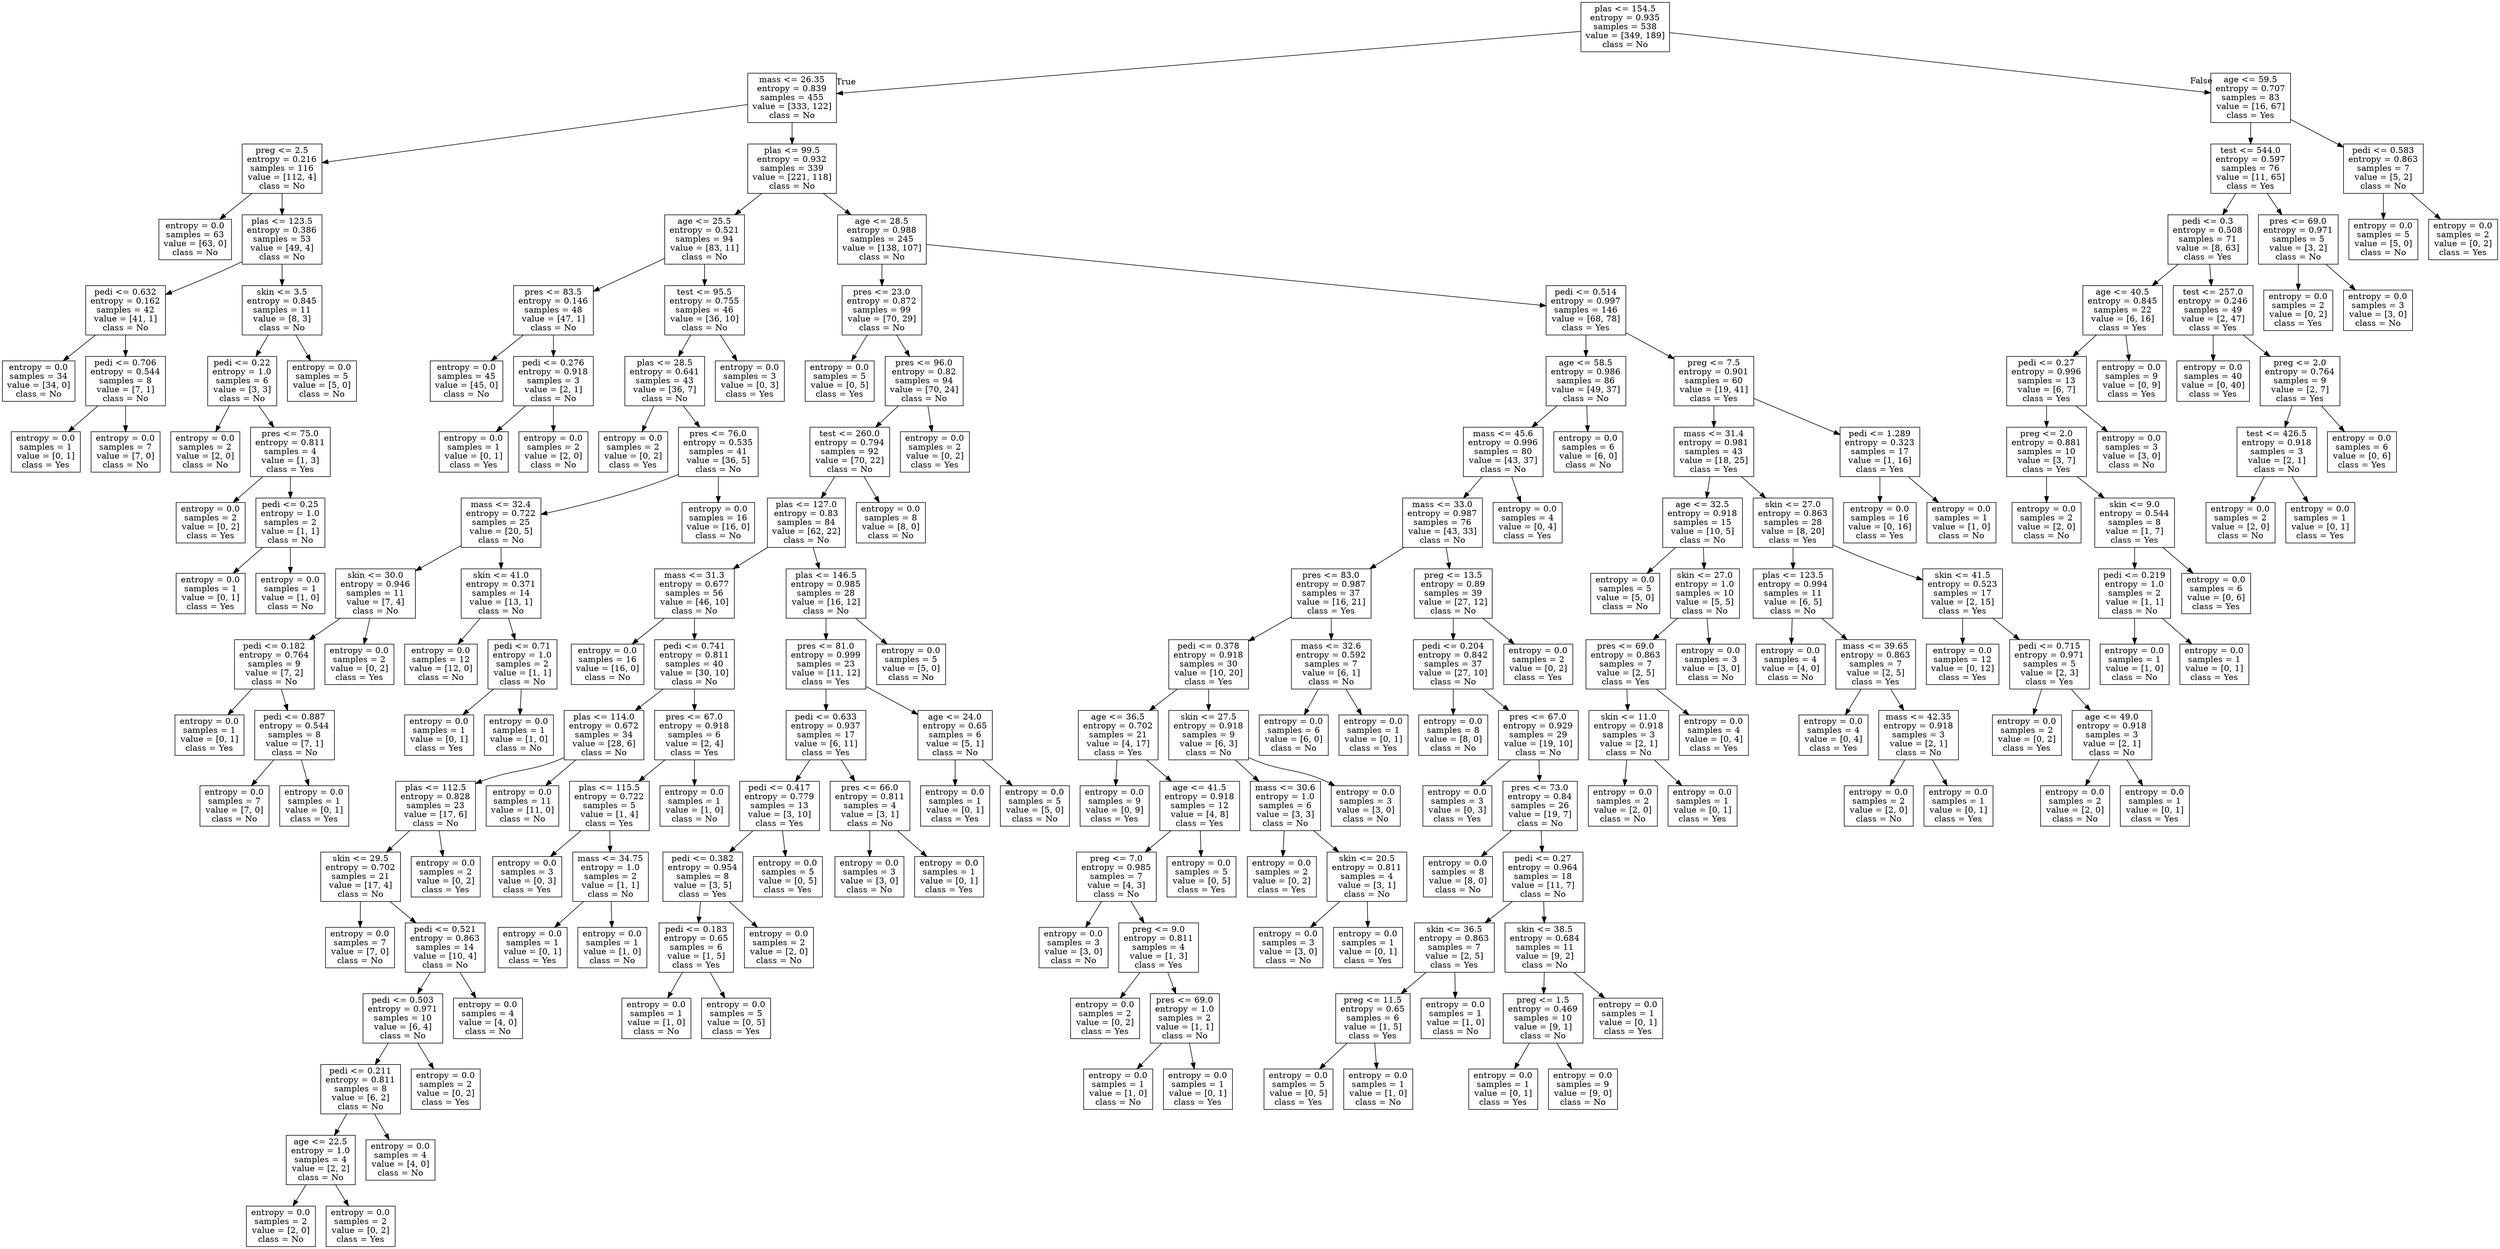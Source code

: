 digraph Tree {
node [shape=box] ;
0 [label="plas <= 154.5\nentropy = 0.935\nsamples = 538\nvalue = [349, 189]\nclass = No"] ;
1 [label="mass <= 26.35\nentropy = 0.839\nsamples = 455\nvalue = [333, 122]\nclass = No"] ;
0 -> 1 [labeldistance=2.5, labelangle=45, headlabel="True"] ;
2 [label="preg <= 2.5\nentropy = 0.216\nsamples = 116\nvalue = [112, 4]\nclass = No"] ;
1 -> 2 ;
3 [label="entropy = 0.0\nsamples = 63\nvalue = [63, 0]\nclass = No"] ;
2 -> 3 ;
4 [label="plas <= 123.5\nentropy = 0.386\nsamples = 53\nvalue = [49, 4]\nclass = No"] ;
2 -> 4 ;
5 [label="pedi <= 0.632\nentropy = 0.162\nsamples = 42\nvalue = [41, 1]\nclass = No"] ;
4 -> 5 ;
6 [label="entropy = 0.0\nsamples = 34\nvalue = [34, 0]\nclass = No"] ;
5 -> 6 ;
7 [label="pedi <= 0.706\nentropy = 0.544\nsamples = 8\nvalue = [7, 1]\nclass = No"] ;
5 -> 7 ;
8 [label="entropy = 0.0\nsamples = 1\nvalue = [0, 1]\nclass = Yes"] ;
7 -> 8 ;
9 [label="entropy = 0.0\nsamples = 7\nvalue = [7, 0]\nclass = No"] ;
7 -> 9 ;
10 [label="skin <= 3.5\nentropy = 0.845\nsamples = 11\nvalue = [8, 3]\nclass = No"] ;
4 -> 10 ;
11 [label="pedi <= 0.22\nentropy = 1.0\nsamples = 6\nvalue = [3, 3]\nclass = No"] ;
10 -> 11 ;
12 [label="entropy = 0.0\nsamples = 2\nvalue = [2, 0]\nclass = No"] ;
11 -> 12 ;
13 [label="pres <= 75.0\nentropy = 0.811\nsamples = 4\nvalue = [1, 3]\nclass = Yes"] ;
11 -> 13 ;
14 [label="entropy = 0.0\nsamples = 2\nvalue = [0, 2]\nclass = Yes"] ;
13 -> 14 ;
15 [label="pedi <= 0.25\nentropy = 1.0\nsamples = 2\nvalue = [1, 1]\nclass = No"] ;
13 -> 15 ;
16 [label="entropy = 0.0\nsamples = 1\nvalue = [0, 1]\nclass = Yes"] ;
15 -> 16 ;
17 [label="entropy = 0.0\nsamples = 1\nvalue = [1, 0]\nclass = No"] ;
15 -> 17 ;
18 [label="entropy = 0.0\nsamples = 5\nvalue = [5, 0]\nclass = No"] ;
10 -> 18 ;
19 [label="plas <= 99.5\nentropy = 0.932\nsamples = 339\nvalue = [221, 118]\nclass = No"] ;
1 -> 19 ;
20 [label="age <= 25.5\nentropy = 0.521\nsamples = 94\nvalue = [83, 11]\nclass = No"] ;
19 -> 20 ;
21 [label="pres <= 83.5\nentropy = 0.146\nsamples = 48\nvalue = [47, 1]\nclass = No"] ;
20 -> 21 ;
22 [label="entropy = 0.0\nsamples = 45\nvalue = [45, 0]\nclass = No"] ;
21 -> 22 ;
23 [label="pedi <= 0.276\nentropy = 0.918\nsamples = 3\nvalue = [2, 1]\nclass = No"] ;
21 -> 23 ;
24 [label="entropy = 0.0\nsamples = 1\nvalue = [0, 1]\nclass = Yes"] ;
23 -> 24 ;
25 [label="entropy = 0.0\nsamples = 2\nvalue = [2, 0]\nclass = No"] ;
23 -> 25 ;
26 [label="test <= 95.5\nentropy = 0.755\nsamples = 46\nvalue = [36, 10]\nclass = No"] ;
20 -> 26 ;
27 [label="plas <= 28.5\nentropy = 0.641\nsamples = 43\nvalue = [36, 7]\nclass = No"] ;
26 -> 27 ;
28 [label="entropy = 0.0\nsamples = 2\nvalue = [0, 2]\nclass = Yes"] ;
27 -> 28 ;
29 [label="pres <= 76.0\nentropy = 0.535\nsamples = 41\nvalue = [36, 5]\nclass = No"] ;
27 -> 29 ;
30 [label="mass <= 32.4\nentropy = 0.722\nsamples = 25\nvalue = [20, 5]\nclass = No"] ;
29 -> 30 ;
31 [label="skin <= 30.0\nentropy = 0.946\nsamples = 11\nvalue = [7, 4]\nclass = No"] ;
30 -> 31 ;
32 [label="pedi <= 0.182\nentropy = 0.764\nsamples = 9\nvalue = [7, 2]\nclass = No"] ;
31 -> 32 ;
33 [label="entropy = 0.0\nsamples = 1\nvalue = [0, 1]\nclass = Yes"] ;
32 -> 33 ;
34 [label="pedi <= 0.887\nentropy = 0.544\nsamples = 8\nvalue = [7, 1]\nclass = No"] ;
32 -> 34 ;
35 [label="entropy = 0.0\nsamples = 7\nvalue = [7, 0]\nclass = No"] ;
34 -> 35 ;
36 [label="entropy = 0.0\nsamples = 1\nvalue = [0, 1]\nclass = Yes"] ;
34 -> 36 ;
37 [label="entropy = 0.0\nsamples = 2\nvalue = [0, 2]\nclass = Yes"] ;
31 -> 37 ;
38 [label="skin <= 41.0\nentropy = 0.371\nsamples = 14\nvalue = [13, 1]\nclass = No"] ;
30 -> 38 ;
39 [label="entropy = 0.0\nsamples = 12\nvalue = [12, 0]\nclass = No"] ;
38 -> 39 ;
40 [label="pedi <= 0.71\nentropy = 1.0\nsamples = 2\nvalue = [1, 1]\nclass = No"] ;
38 -> 40 ;
41 [label="entropy = 0.0\nsamples = 1\nvalue = [0, 1]\nclass = Yes"] ;
40 -> 41 ;
42 [label="entropy = 0.0\nsamples = 1\nvalue = [1, 0]\nclass = No"] ;
40 -> 42 ;
43 [label="entropy = 0.0\nsamples = 16\nvalue = [16, 0]\nclass = No"] ;
29 -> 43 ;
44 [label="entropy = 0.0\nsamples = 3\nvalue = [0, 3]\nclass = Yes"] ;
26 -> 44 ;
45 [label="age <= 28.5\nentropy = 0.988\nsamples = 245\nvalue = [138, 107]\nclass = No"] ;
19 -> 45 ;
46 [label="pres <= 23.0\nentropy = 0.872\nsamples = 99\nvalue = [70, 29]\nclass = No"] ;
45 -> 46 ;
47 [label="entropy = 0.0\nsamples = 5\nvalue = [0, 5]\nclass = Yes"] ;
46 -> 47 ;
48 [label="pres <= 96.0\nentropy = 0.82\nsamples = 94\nvalue = [70, 24]\nclass = No"] ;
46 -> 48 ;
49 [label="test <= 260.0\nentropy = 0.794\nsamples = 92\nvalue = [70, 22]\nclass = No"] ;
48 -> 49 ;
50 [label="plas <= 127.0\nentropy = 0.83\nsamples = 84\nvalue = [62, 22]\nclass = No"] ;
49 -> 50 ;
51 [label="mass <= 31.3\nentropy = 0.677\nsamples = 56\nvalue = [46, 10]\nclass = No"] ;
50 -> 51 ;
52 [label="entropy = 0.0\nsamples = 16\nvalue = [16, 0]\nclass = No"] ;
51 -> 52 ;
53 [label="pedi <= 0.741\nentropy = 0.811\nsamples = 40\nvalue = [30, 10]\nclass = No"] ;
51 -> 53 ;
54 [label="plas <= 114.0\nentropy = 0.672\nsamples = 34\nvalue = [28, 6]\nclass = No"] ;
53 -> 54 ;
55 [label="plas <= 112.5\nentropy = 0.828\nsamples = 23\nvalue = [17, 6]\nclass = No"] ;
54 -> 55 ;
56 [label="skin <= 29.5\nentropy = 0.702\nsamples = 21\nvalue = [17, 4]\nclass = No"] ;
55 -> 56 ;
57 [label="entropy = 0.0\nsamples = 7\nvalue = [7, 0]\nclass = No"] ;
56 -> 57 ;
58 [label="pedi <= 0.521\nentropy = 0.863\nsamples = 14\nvalue = [10, 4]\nclass = No"] ;
56 -> 58 ;
59 [label="pedi <= 0.503\nentropy = 0.971\nsamples = 10\nvalue = [6, 4]\nclass = No"] ;
58 -> 59 ;
60 [label="pedi <= 0.211\nentropy = 0.811\nsamples = 8\nvalue = [6, 2]\nclass = No"] ;
59 -> 60 ;
61 [label="age <= 22.5\nentropy = 1.0\nsamples = 4\nvalue = [2, 2]\nclass = No"] ;
60 -> 61 ;
62 [label="entropy = 0.0\nsamples = 2\nvalue = [2, 0]\nclass = No"] ;
61 -> 62 ;
63 [label="entropy = 0.0\nsamples = 2\nvalue = [0, 2]\nclass = Yes"] ;
61 -> 63 ;
64 [label="entropy = 0.0\nsamples = 4\nvalue = [4, 0]\nclass = No"] ;
60 -> 64 ;
65 [label="entropy = 0.0\nsamples = 2\nvalue = [0, 2]\nclass = Yes"] ;
59 -> 65 ;
66 [label="entropy = 0.0\nsamples = 4\nvalue = [4, 0]\nclass = No"] ;
58 -> 66 ;
67 [label="entropy = 0.0\nsamples = 2\nvalue = [0, 2]\nclass = Yes"] ;
55 -> 67 ;
68 [label="entropy = 0.0\nsamples = 11\nvalue = [11, 0]\nclass = No"] ;
54 -> 68 ;
69 [label="pres <= 67.0\nentropy = 0.918\nsamples = 6\nvalue = [2, 4]\nclass = Yes"] ;
53 -> 69 ;
70 [label="plas <= 115.5\nentropy = 0.722\nsamples = 5\nvalue = [1, 4]\nclass = Yes"] ;
69 -> 70 ;
71 [label="entropy = 0.0\nsamples = 3\nvalue = [0, 3]\nclass = Yes"] ;
70 -> 71 ;
72 [label="mass <= 34.75\nentropy = 1.0\nsamples = 2\nvalue = [1, 1]\nclass = No"] ;
70 -> 72 ;
73 [label="entropy = 0.0\nsamples = 1\nvalue = [0, 1]\nclass = Yes"] ;
72 -> 73 ;
74 [label="entropy = 0.0\nsamples = 1\nvalue = [1, 0]\nclass = No"] ;
72 -> 74 ;
75 [label="entropy = 0.0\nsamples = 1\nvalue = [1, 0]\nclass = No"] ;
69 -> 75 ;
76 [label="plas <= 146.5\nentropy = 0.985\nsamples = 28\nvalue = [16, 12]\nclass = No"] ;
50 -> 76 ;
77 [label="pres <= 81.0\nentropy = 0.999\nsamples = 23\nvalue = [11, 12]\nclass = Yes"] ;
76 -> 77 ;
78 [label="pedi <= 0.633\nentropy = 0.937\nsamples = 17\nvalue = [6, 11]\nclass = Yes"] ;
77 -> 78 ;
79 [label="pedi <= 0.417\nentropy = 0.779\nsamples = 13\nvalue = [3, 10]\nclass = Yes"] ;
78 -> 79 ;
80 [label="pedi <= 0.382\nentropy = 0.954\nsamples = 8\nvalue = [3, 5]\nclass = Yes"] ;
79 -> 80 ;
81 [label="pedi <= 0.183\nentropy = 0.65\nsamples = 6\nvalue = [1, 5]\nclass = Yes"] ;
80 -> 81 ;
82 [label="entropy = 0.0\nsamples = 1\nvalue = [1, 0]\nclass = No"] ;
81 -> 82 ;
83 [label="entropy = 0.0\nsamples = 5\nvalue = [0, 5]\nclass = Yes"] ;
81 -> 83 ;
84 [label="entropy = 0.0\nsamples = 2\nvalue = [2, 0]\nclass = No"] ;
80 -> 84 ;
85 [label="entropy = 0.0\nsamples = 5\nvalue = [0, 5]\nclass = Yes"] ;
79 -> 85 ;
86 [label="pres <= 66.0\nentropy = 0.811\nsamples = 4\nvalue = [3, 1]\nclass = No"] ;
78 -> 86 ;
87 [label="entropy = 0.0\nsamples = 3\nvalue = [3, 0]\nclass = No"] ;
86 -> 87 ;
88 [label="entropy = 0.0\nsamples = 1\nvalue = [0, 1]\nclass = Yes"] ;
86 -> 88 ;
89 [label="age <= 24.0\nentropy = 0.65\nsamples = 6\nvalue = [5, 1]\nclass = No"] ;
77 -> 89 ;
90 [label="entropy = 0.0\nsamples = 1\nvalue = [0, 1]\nclass = Yes"] ;
89 -> 90 ;
91 [label="entropy = 0.0\nsamples = 5\nvalue = [5, 0]\nclass = No"] ;
89 -> 91 ;
92 [label="entropy = 0.0\nsamples = 5\nvalue = [5, 0]\nclass = No"] ;
76 -> 92 ;
93 [label="entropy = 0.0\nsamples = 8\nvalue = [8, 0]\nclass = No"] ;
49 -> 93 ;
94 [label="entropy = 0.0\nsamples = 2\nvalue = [0, 2]\nclass = Yes"] ;
48 -> 94 ;
95 [label="pedi <= 0.514\nentropy = 0.997\nsamples = 146\nvalue = [68, 78]\nclass = Yes"] ;
45 -> 95 ;
96 [label="age <= 58.5\nentropy = 0.986\nsamples = 86\nvalue = [49, 37]\nclass = No"] ;
95 -> 96 ;
97 [label="mass <= 45.6\nentropy = 0.996\nsamples = 80\nvalue = [43, 37]\nclass = No"] ;
96 -> 97 ;
98 [label="mass <= 33.0\nentropy = 0.987\nsamples = 76\nvalue = [43, 33]\nclass = No"] ;
97 -> 98 ;
99 [label="pres <= 83.0\nentropy = 0.987\nsamples = 37\nvalue = [16, 21]\nclass = Yes"] ;
98 -> 99 ;
100 [label="pedi <= 0.378\nentropy = 0.918\nsamples = 30\nvalue = [10, 20]\nclass = Yes"] ;
99 -> 100 ;
101 [label="age <= 36.5\nentropy = 0.702\nsamples = 21\nvalue = [4, 17]\nclass = Yes"] ;
100 -> 101 ;
102 [label="entropy = 0.0\nsamples = 9\nvalue = [0, 9]\nclass = Yes"] ;
101 -> 102 ;
103 [label="age <= 41.5\nentropy = 0.918\nsamples = 12\nvalue = [4, 8]\nclass = Yes"] ;
101 -> 103 ;
104 [label="preg <= 7.0\nentropy = 0.985\nsamples = 7\nvalue = [4, 3]\nclass = No"] ;
103 -> 104 ;
105 [label="entropy = 0.0\nsamples = 3\nvalue = [3, 0]\nclass = No"] ;
104 -> 105 ;
106 [label="preg <= 9.0\nentropy = 0.811\nsamples = 4\nvalue = [1, 3]\nclass = Yes"] ;
104 -> 106 ;
107 [label="entropy = 0.0\nsamples = 2\nvalue = [0, 2]\nclass = Yes"] ;
106 -> 107 ;
108 [label="pres <= 69.0\nentropy = 1.0\nsamples = 2\nvalue = [1, 1]\nclass = No"] ;
106 -> 108 ;
109 [label="entropy = 0.0\nsamples = 1\nvalue = [1, 0]\nclass = No"] ;
108 -> 109 ;
110 [label="entropy = 0.0\nsamples = 1\nvalue = [0, 1]\nclass = Yes"] ;
108 -> 110 ;
111 [label="entropy = 0.0\nsamples = 5\nvalue = [0, 5]\nclass = Yes"] ;
103 -> 111 ;
112 [label="skin <= 27.5\nentropy = 0.918\nsamples = 9\nvalue = [6, 3]\nclass = No"] ;
100 -> 112 ;
113 [label="mass <= 30.6\nentropy = 1.0\nsamples = 6\nvalue = [3, 3]\nclass = No"] ;
112 -> 113 ;
114 [label="entropy = 0.0\nsamples = 2\nvalue = [0, 2]\nclass = Yes"] ;
113 -> 114 ;
115 [label="skin <= 20.5\nentropy = 0.811\nsamples = 4\nvalue = [3, 1]\nclass = No"] ;
113 -> 115 ;
116 [label="entropy = 0.0\nsamples = 3\nvalue = [3, 0]\nclass = No"] ;
115 -> 116 ;
117 [label="entropy = 0.0\nsamples = 1\nvalue = [0, 1]\nclass = Yes"] ;
115 -> 117 ;
118 [label="entropy = 0.0\nsamples = 3\nvalue = [3, 0]\nclass = No"] ;
112 -> 118 ;
119 [label="mass <= 32.6\nentropy = 0.592\nsamples = 7\nvalue = [6, 1]\nclass = No"] ;
99 -> 119 ;
120 [label="entropy = 0.0\nsamples = 6\nvalue = [6, 0]\nclass = No"] ;
119 -> 120 ;
121 [label="entropy = 0.0\nsamples = 1\nvalue = [0, 1]\nclass = Yes"] ;
119 -> 121 ;
122 [label="preg <= 13.5\nentropy = 0.89\nsamples = 39\nvalue = [27, 12]\nclass = No"] ;
98 -> 122 ;
123 [label="pedi <= 0.204\nentropy = 0.842\nsamples = 37\nvalue = [27, 10]\nclass = No"] ;
122 -> 123 ;
124 [label="entropy = 0.0\nsamples = 8\nvalue = [8, 0]\nclass = No"] ;
123 -> 124 ;
125 [label="pres <= 67.0\nentropy = 0.929\nsamples = 29\nvalue = [19, 10]\nclass = No"] ;
123 -> 125 ;
126 [label="entropy = 0.0\nsamples = 3\nvalue = [0, 3]\nclass = Yes"] ;
125 -> 126 ;
127 [label="pres <= 73.0\nentropy = 0.84\nsamples = 26\nvalue = [19, 7]\nclass = No"] ;
125 -> 127 ;
128 [label="entropy = 0.0\nsamples = 8\nvalue = [8, 0]\nclass = No"] ;
127 -> 128 ;
129 [label="pedi <= 0.27\nentropy = 0.964\nsamples = 18\nvalue = [11, 7]\nclass = No"] ;
127 -> 129 ;
130 [label="skin <= 36.5\nentropy = 0.863\nsamples = 7\nvalue = [2, 5]\nclass = Yes"] ;
129 -> 130 ;
131 [label="preg <= 11.5\nentropy = 0.65\nsamples = 6\nvalue = [1, 5]\nclass = Yes"] ;
130 -> 131 ;
132 [label="entropy = 0.0\nsamples = 5\nvalue = [0, 5]\nclass = Yes"] ;
131 -> 132 ;
133 [label="entropy = 0.0\nsamples = 1\nvalue = [1, 0]\nclass = No"] ;
131 -> 133 ;
134 [label="entropy = 0.0\nsamples = 1\nvalue = [1, 0]\nclass = No"] ;
130 -> 134 ;
135 [label="skin <= 38.5\nentropy = 0.684\nsamples = 11\nvalue = [9, 2]\nclass = No"] ;
129 -> 135 ;
136 [label="preg <= 1.5\nentropy = 0.469\nsamples = 10\nvalue = [9, 1]\nclass = No"] ;
135 -> 136 ;
137 [label="entropy = 0.0\nsamples = 1\nvalue = [0, 1]\nclass = Yes"] ;
136 -> 137 ;
138 [label="entropy = 0.0\nsamples = 9\nvalue = [9, 0]\nclass = No"] ;
136 -> 138 ;
139 [label="entropy = 0.0\nsamples = 1\nvalue = [0, 1]\nclass = Yes"] ;
135 -> 139 ;
140 [label="entropy = 0.0\nsamples = 2\nvalue = [0, 2]\nclass = Yes"] ;
122 -> 140 ;
141 [label="entropy = 0.0\nsamples = 4\nvalue = [0, 4]\nclass = Yes"] ;
97 -> 141 ;
142 [label="entropy = 0.0\nsamples = 6\nvalue = [6, 0]\nclass = No"] ;
96 -> 142 ;
143 [label="preg <= 7.5\nentropy = 0.901\nsamples = 60\nvalue = [19, 41]\nclass = Yes"] ;
95 -> 143 ;
144 [label="mass <= 31.4\nentropy = 0.981\nsamples = 43\nvalue = [18, 25]\nclass = Yes"] ;
143 -> 144 ;
145 [label="age <= 32.5\nentropy = 0.918\nsamples = 15\nvalue = [10, 5]\nclass = No"] ;
144 -> 145 ;
146 [label="entropy = 0.0\nsamples = 5\nvalue = [5, 0]\nclass = No"] ;
145 -> 146 ;
147 [label="skin <= 27.0\nentropy = 1.0\nsamples = 10\nvalue = [5, 5]\nclass = No"] ;
145 -> 147 ;
148 [label="pres <= 69.0\nentropy = 0.863\nsamples = 7\nvalue = [2, 5]\nclass = Yes"] ;
147 -> 148 ;
149 [label="skin <= 11.0\nentropy = 0.918\nsamples = 3\nvalue = [2, 1]\nclass = No"] ;
148 -> 149 ;
150 [label="entropy = 0.0\nsamples = 2\nvalue = [2, 0]\nclass = No"] ;
149 -> 150 ;
151 [label="entropy = 0.0\nsamples = 1\nvalue = [0, 1]\nclass = Yes"] ;
149 -> 151 ;
152 [label="entropy = 0.0\nsamples = 4\nvalue = [0, 4]\nclass = Yes"] ;
148 -> 152 ;
153 [label="entropy = 0.0\nsamples = 3\nvalue = [3, 0]\nclass = No"] ;
147 -> 153 ;
154 [label="skin <= 27.0\nentropy = 0.863\nsamples = 28\nvalue = [8, 20]\nclass = Yes"] ;
144 -> 154 ;
155 [label="plas <= 123.5\nentropy = 0.994\nsamples = 11\nvalue = [6, 5]\nclass = No"] ;
154 -> 155 ;
156 [label="entropy = 0.0\nsamples = 4\nvalue = [4, 0]\nclass = No"] ;
155 -> 156 ;
157 [label="mass <= 39.65\nentropy = 0.863\nsamples = 7\nvalue = [2, 5]\nclass = Yes"] ;
155 -> 157 ;
158 [label="entropy = 0.0\nsamples = 4\nvalue = [0, 4]\nclass = Yes"] ;
157 -> 158 ;
159 [label="mass <= 42.35\nentropy = 0.918\nsamples = 3\nvalue = [2, 1]\nclass = No"] ;
157 -> 159 ;
160 [label="entropy = 0.0\nsamples = 2\nvalue = [2, 0]\nclass = No"] ;
159 -> 160 ;
161 [label="entropy = 0.0\nsamples = 1\nvalue = [0, 1]\nclass = Yes"] ;
159 -> 161 ;
162 [label="skin <= 41.5\nentropy = 0.523\nsamples = 17\nvalue = [2, 15]\nclass = Yes"] ;
154 -> 162 ;
163 [label="entropy = 0.0\nsamples = 12\nvalue = [0, 12]\nclass = Yes"] ;
162 -> 163 ;
164 [label="pedi <= 0.715\nentropy = 0.971\nsamples = 5\nvalue = [2, 3]\nclass = Yes"] ;
162 -> 164 ;
165 [label="entropy = 0.0\nsamples = 2\nvalue = [0, 2]\nclass = Yes"] ;
164 -> 165 ;
166 [label="age <= 49.0\nentropy = 0.918\nsamples = 3\nvalue = [2, 1]\nclass = No"] ;
164 -> 166 ;
167 [label="entropy = 0.0\nsamples = 2\nvalue = [2, 0]\nclass = No"] ;
166 -> 167 ;
168 [label="entropy = 0.0\nsamples = 1\nvalue = [0, 1]\nclass = Yes"] ;
166 -> 168 ;
169 [label="pedi <= 1.289\nentropy = 0.323\nsamples = 17\nvalue = [1, 16]\nclass = Yes"] ;
143 -> 169 ;
170 [label="entropy = 0.0\nsamples = 16\nvalue = [0, 16]\nclass = Yes"] ;
169 -> 170 ;
171 [label="entropy = 0.0\nsamples = 1\nvalue = [1, 0]\nclass = No"] ;
169 -> 171 ;
172 [label="age <= 59.5\nentropy = 0.707\nsamples = 83\nvalue = [16, 67]\nclass = Yes"] ;
0 -> 172 [labeldistance=2.5, labelangle=-45, headlabel="False"] ;
173 [label="test <= 544.0\nentropy = 0.597\nsamples = 76\nvalue = [11, 65]\nclass = Yes"] ;
172 -> 173 ;
174 [label="pedi <= 0.3\nentropy = 0.508\nsamples = 71\nvalue = [8, 63]\nclass = Yes"] ;
173 -> 174 ;
175 [label="age <= 40.5\nentropy = 0.845\nsamples = 22\nvalue = [6, 16]\nclass = Yes"] ;
174 -> 175 ;
176 [label="pedi <= 0.27\nentropy = 0.996\nsamples = 13\nvalue = [6, 7]\nclass = Yes"] ;
175 -> 176 ;
177 [label="preg <= 2.0\nentropy = 0.881\nsamples = 10\nvalue = [3, 7]\nclass = Yes"] ;
176 -> 177 ;
178 [label="entropy = 0.0\nsamples = 2\nvalue = [2, 0]\nclass = No"] ;
177 -> 178 ;
179 [label="skin <= 9.0\nentropy = 0.544\nsamples = 8\nvalue = [1, 7]\nclass = Yes"] ;
177 -> 179 ;
180 [label="pedi <= 0.219\nentropy = 1.0\nsamples = 2\nvalue = [1, 1]\nclass = No"] ;
179 -> 180 ;
181 [label="entropy = 0.0\nsamples = 1\nvalue = [1, 0]\nclass = No"] ;
180 -> 181 ;
182 [label="entropy = 0.0\nsamples = 1\nvalue = [0, 1]\nclass = Yes"] ;
180 -> 182 ;
183 [label="entropy = 0.0\nsamples = 6\nvalue = [0, 6]\nclass = Yes"] ;
179 -> 183 ;
184 [label="entropy = 0.0\nsamples = 3\nvalue = [3, 0]\nclass = No"] ;
176 -> 184 ;
185 [label="entropy = 0.0\nsamples = 9\nvalue = [0, 9]\nclass = Yes"] ;
175 -> 185 ;
186 [label="test <= 257.0\nentropy = 0.246\nsamples = 49\nvalue = [2, 47]\nclass = Yes"] ;
174 -> 186 ;
187 [label="entropy = 0.0\nsamples = 40\nvalue = [0, 40]\nclass = Yes"] ;
186 -> 187 ;
188 [label="preg <= 2.0\nentropy = 0.764\nsamples = 9\nvalue = [2, 7]\nclass = Yes"] ;
186 -> 188 ;
189 [label="test <= 426.5\nentropy = 0.918\nsamples = 3\nvalue = [2, 1]\nclass = No"] ;
188 -> 189 ;
190 [label="entropy = 0.0\nsamples = 2\nvalue = [2, 0]\nclass = No"] ;
189 -> 190 ;
191 [label="entropy = 0.0\nsamples = 1\nvalue = [0, 1]\nclass = Yes"] ;
189 -> 191 ;
192 [label="entropy = 0.0\nsamples = 6\nvalue = [0, 6]\nclass = Yes"] ;
188 -> 192 ;
193 [label="pres <= 69.0\nentropy = 0.971\nsamples = 5\nvalue = [3, 2]\nclass = No"] ;
173 -> 193 ;
194 [label="entropy = 0.0\nsamples = 2\nvalue = [0, 2]\nclass = Yes"] ;
193 -> 194 ;
195 [label="entropy = 0.0\nsamples = 3\nvalue = [3, 0]\nclass = No"] ;
193 -> 195 ;
196 [label="pedi <= 0.583\nentropy = 0.863\nsamples = 7\nvalue = [5, 2]\nclass = No"] ;
172 -> 196 ;
197 [label="entropy = 0.0\nsamples = 5\nvalue = [5, 0]\nclass = No"] ;
196 -> 197 ;
198 [label="entropy = 0.0\nsamples = 2\nvalue = [0, 2]\nclass = Yes"] ;
196 -> 198 ;
}